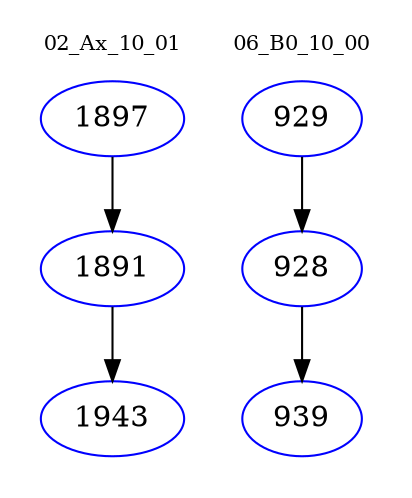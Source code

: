 digraph{
subgraph cluster_0 {
color = white
label = "02_Ax_10_01";
fontsize=10;
T0_1897 [label="1897", color="blue"]
T0_1897 -> T0_1891 [color="black"]
T0_1891 [label="1891", color="blue"]
T0_1891 -> T0_1943 [color="black"]
T0_1943 [label="1943", color="blue"]
}
subgraph cluster_1 {
color = white
label = "06_B0_10_00";
fontsize=10;
T1_929 [label="929", color="blue"]
T1_929 -> T1_928 [color="black"]
T1_928 [label="928", color="blue"]
T1_928 -> T1_939 [color="black"]
T1_939 [label="939", color="blue"]
}
}
